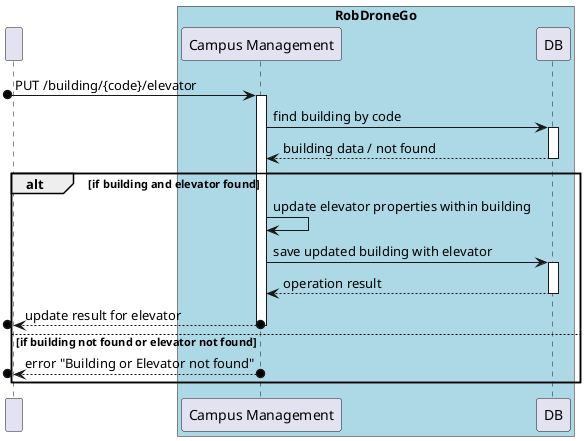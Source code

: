 @startuml SD Lv2

participant " "
box "RobDroneGo" #LightBlue
    participant "Campus Management" as campus
    participant "DB" as DB
end box

[o-> campus : PUT /building/{code}/elevator
activate campus

campus -> DB : find building by code
activate DB
DB --> campus : building data / not found
deactivate DB

alt if building and elevator found

    campus -> campus : update elevator properties within building

    campus -> DB : save updated building with elevator
    activate DB
    DB --> campus : operation result
    deactivate DB

    [o<--o campus : update result for elevator
    deactivate campus

else if building not found or elevator not found

    [o<--o campus : error "Building or Elevator not found"
    deactivate campus

end

@enduml
